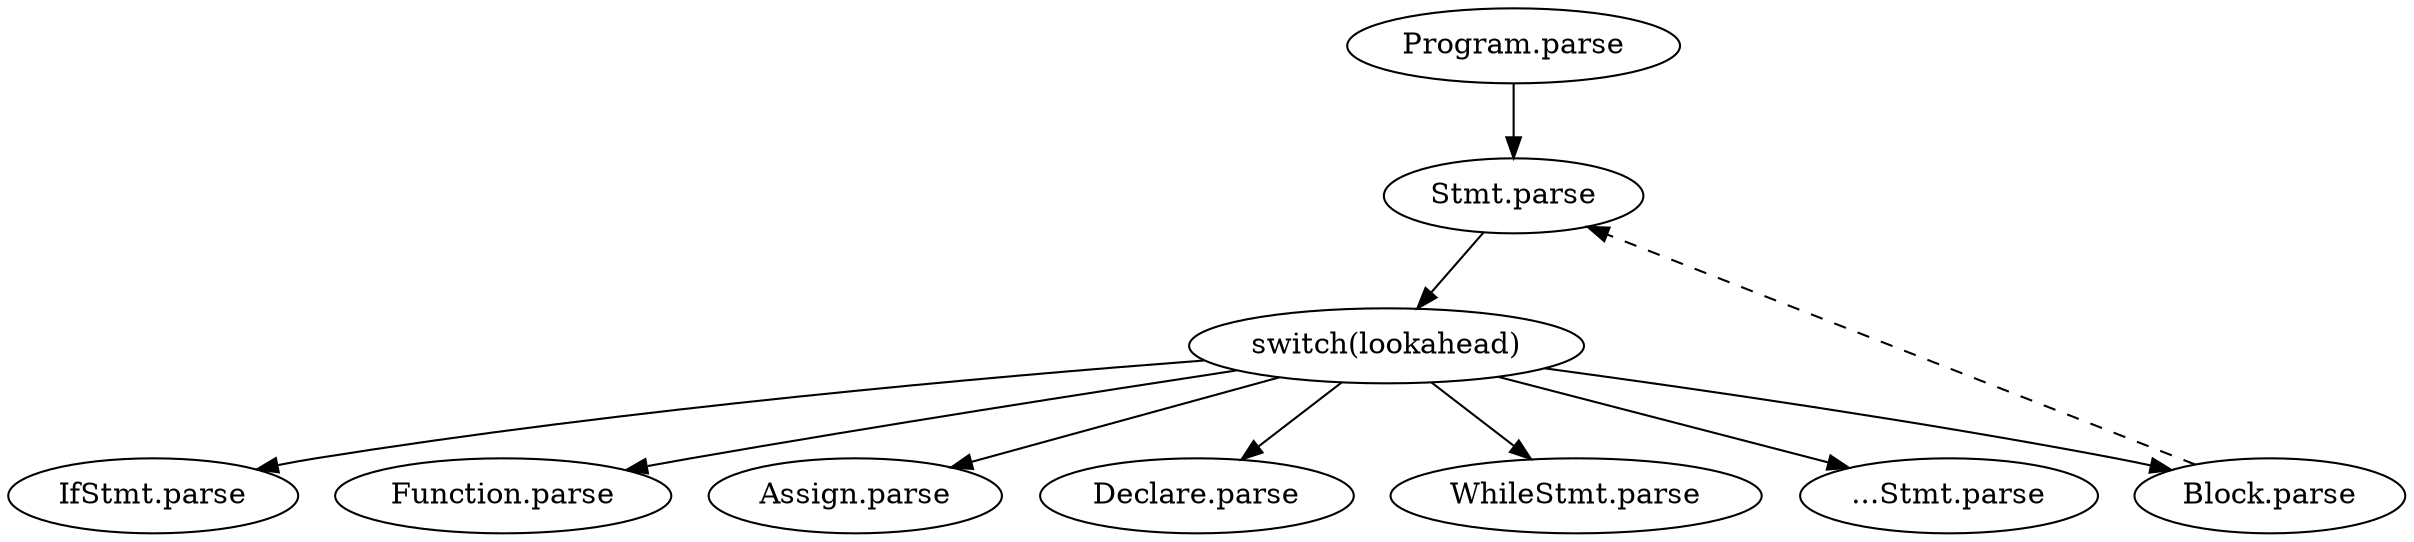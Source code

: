 digraph {  
  #splines=line;
  ranksep=0.5
  #node [shape=circle]

  
  "Program.parse" -> "Stmt.parse"
  A[label="switch(lookahead)"]
  "Stmt.parse" -> A
  "A" -> "IfStmt.parse"
  "A" -> "Function.parse"
  "A" -> "Assign.parse"
  "A" -> "Declare.parse"
  "A" -> "WhileStmt.parse"
  "A" -> "...Stmt.parse"
  "A" -> "Block.parse"
  "Block.parse" -> "Stmt.parse"[style=dashed]

  




}